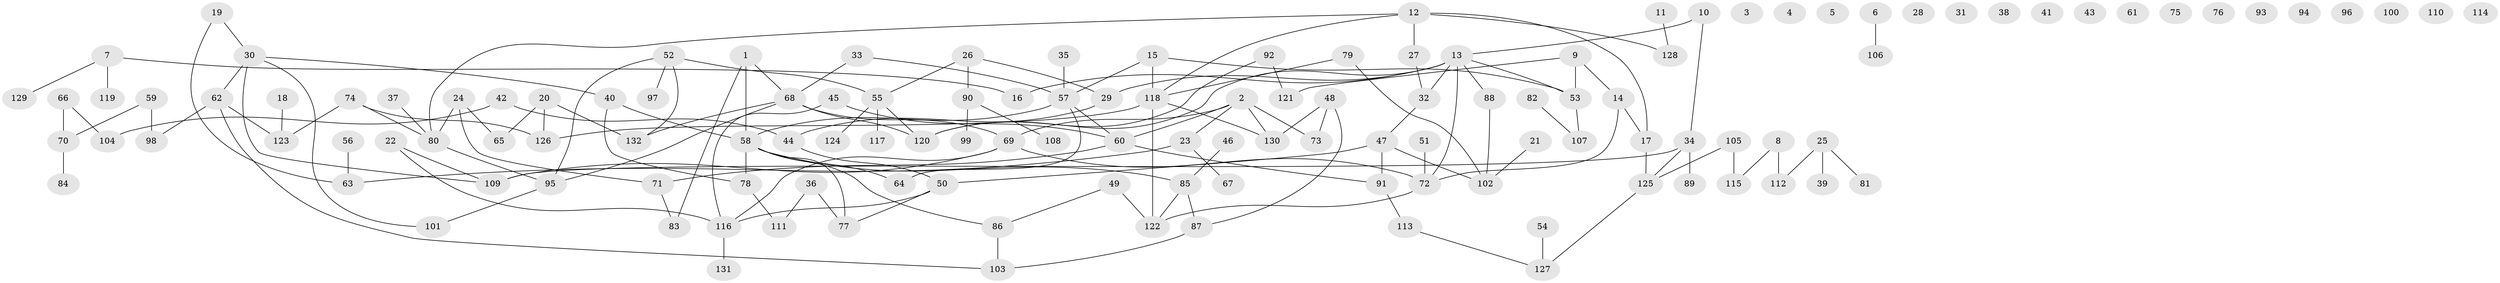 // Generated by graph-tools (version 1.1) at 2025/39/03/09/25 04:39:09]
// undirected, 132 vertices, 157 edges
graph export_dot {
graph [start="1"]
  node [color=gray90,style=filled];
  1;
  2;
  3;
  4;
  5;
  6;
  7;
  8;
  9;
  10;
  11;
  12;
  13;
  14;
  15;
  16;
  17;
  18;
  19;
  20;
  21;
  22;
  23;
  24;
  25;
  26;
  27;
  28;
  29;
  30;
  31;
  32;
  33;
  34;
  35;
  36;
  37;
  38;
  39;
  40;
  41;
  42;
  43;
  44;
  45;
  46;
  47;
  48;
  49;
  50;
  51;
  52;
  53;
  54;
  55;
  56;
  57;
  58;
  59;
  60;
  61;
  62;
  63;
  64;
  65;
  66;
  67;
  68;
  69;
  70;
  71;
  72;
  73;
  74;
  75;
  76;
  77;
  78;
  79;
  80;
  81;
  82;
  83;
  84;
  85;
  86;
  87;
  88;
  89;
  90;
  91;
  92;
  93;
  94;
  95;
  96;
  97;
  98;
  99;
  100;
  101;
  102;
  103;
  104;
  105;
  106;
  107;
  108;
  109;
  110;
  111;
  112;
  113;
  114;
  115;
  116;
  117;
  118;
  119;
  120;
  121;
  122;
  123;
  124;
  125;
  126;
  127;
  128;
  129;
  130;
  131;
  132;
  1 -- 58;
  1 -- 68;
  1 -- 83;
  2 -- 23;
  2 -- 60;
  2 -- 69;
  2 -- 73;
  2 -- 130;
  6 -- 106;
  7 -- 16;
  7 -- 119;
  7 -- 129;
  8 -- 112;
  8 -- 115;
  9 -- 14;
  9 -- 53;
  9 -- 121;
  10 -- 13;
  10 -- 34;
  11 -- 128;
  12 -- 17;
  12 -- 27;
  12 -- 80;
  12 -- 118;
  12 -- 128;
  13 -- 16;
  13 -- 29;
  13 -- 32;
  13 -- 53;
  13 -- 72;
  13 -- 88;
  13 -- 120;
  14 -- 17;
  14 -- 72;
  15 -- 53;
  15 -- 57;
  15 -- 118;
  17 -- 125;
  18 -- 123;
  19 -- 30;
  19 -- 63;
  20 -- 65;
  20 -- 126;
  20 -- 132;
  21 -- 102;
  22 -- 109;
  22 -- 116;
  23 -- 63;
  23 -- 67;
  24 -- 65;
  24 -- 71;
  24 -- 80;
  25 -- 39;
  25 -- 81;
  25 -- 112;
  26 -- 29;
  26 -- 55;
  26 -- 90;
  27 -- 32;
  29 -- 44;
  30 -- 40;
  30 -- 62;
  30 -- 101;
  30 -- 109;
  32 -- 47;
  33 -- 57;
  33 -- 68;
  34 -- 89;
  34 -- 109;
  34 -- 125;
  35 -- 57;
  36 -- 77;
  36 -- 111;
  37 -- 80;
  40 -- 58;
  40 -- 78;
  42 -- 44;
  42 -- 104;
  44 -- 50;
  45 -- 60;
  45 -- 116;
  46 -- 85;
  47 -- 50;
  47 -- 91;
  47 -- 102;
  48 -- 73;
  48 -- 87;
  48 -- 130;
  49 -- 86;
  49 -- 122;
  50 -- 77;
  50 -- 116;
  51 -- 72;
  52 -- 55;
  52 -- 95;
  52 -- 97;
  52 -- 132;
  53 -- 107;
  54 -- 127;
  55 -- 117;
  55 -- 120;
  55 -- 124;
  56 -- 63;
  57 -- 58;
  57 -- 60;
  57 -- 64;
  58 -- 64;
  58 -- 77;
  58 -- 78;
  58 -- 85;
  58 -- 86;
  59 -- 70;
  59 -- 98;
  60 -- 71;
  60 -- 91;
  62 -- 98;
  62 -- 103;
  62 -- 123;
  66 -- 70;
  66 -- 104;
  68 -- 69;
  68 -- 95;
  68 -- 120;
  68 -- 132;
  69 -- 72;
  69 -- 109;
  69 -- 116;
  70 -- 84;
  71 -- 83;
  72 -- 122;
  74 -- 80;
  74 -- 123;
  74 -- 126;
  78 -- 111;
  79 -- 102;
  79 -- 118;
  80 -- 95;
  82 -- 107;
  85 -- 87;
  85 -- 122;
  86 -- 103;
  87 -- 103;
  88 -- 102;
  90 -- 99;
  90 -- 108;
  91 -- 113;
  92 -- 120;
  92 -- 121;
  95 -- 101;
  105 -- 115;
  105 -- 125;
  113 -- 127;
  116 -- 131;
  118 -- 122;
  118 -- 126;
  118 -- 130;
  125 -- 127;
}
